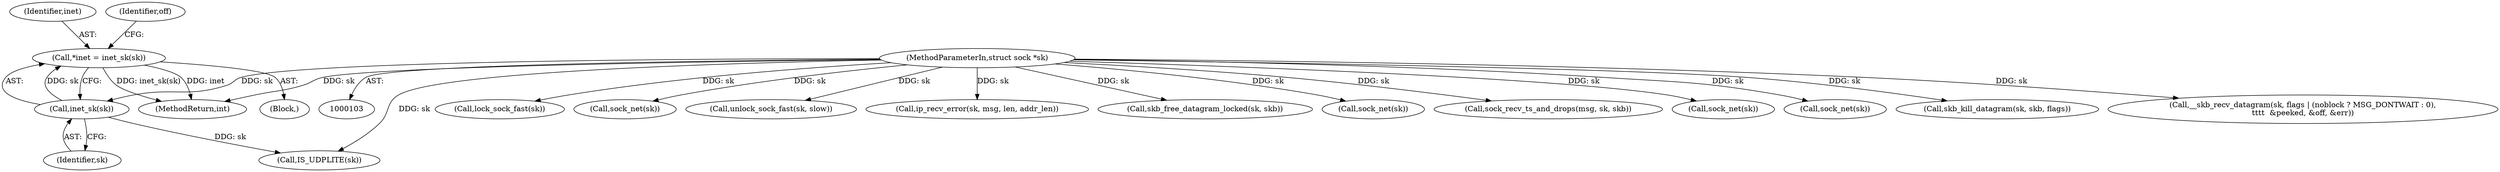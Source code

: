 digraph "0_linux_197c949e7798fbf28cfadc69d9ca0c2abbf93191@pointer" {
"1000112" [label="(Call,*inet = inet_sk(sk))"];
"1000114" [label="(Call,inet_sk(sk))"];
"1000104" [label="(MethodParameterIn,struct sock *sk)"];
"1000334" [label="(Call,lock_sock_fast(sk))"];
"1000344" [label="(Call,sock_net(sk))"];
"1000363" [label="(MethodReturn,int)"];
"1000110" [label="(Block,)"];
"1000353" [label="(Call,unlock_sock_fast(sk, slow))"];
"1000115" [label="(Identifier,sk)"];
"1000136" [label="(Call,ip_recv_error(sk, msg, len, addr_len))"];
"1000325" [label="(Call,skb_free_datagram_locked(sk, skb))"];
"1000113" [label="(Identifier,inet)"];
"1000349" [label="(Call,sock_net(sk))"];
"1000112" [label="(Call,*inet = inet_sk(sk))"];
"1000260" [label="(Call,sock_recv_ts_and_drops(msg, sk, skb))"];
"1000122" [label="(Identifier,off)"];
"1000104" [label="(MethodParameterIn,struct sock *sk)"];
"1000128" [label="(Call,IS_UDPLITE(sk))"];
"1000247" [label="(Call,sock_net(sk))"];
"1000114" [label="(Call,inet_sk(sk))"];
"1000256" [label="(Call,sock_net(sk))"];
"1000338" [label="(Call,skb_kill_datagram(sk, skb, flags))"];
"1000144" [label="(Call,__skb_recv_datagram(sk, flags | (noblock ? MSG_DONTWAIT : 0),\n\t\t\t\t  &peeked, &off, &err))"];
"1000112" -> "1000110"  [label="AST: "];
"1000112" -> "1000114"  [label="CFG: "];
"1000113" -> "1000112"  [label="AST: "];
"1000114" -> "1000112"  [label="AST: "];
"1000122" -> "1000112"  [label="CFG: "];
"1000112" -> "1000363"  [label="DDG: inet_sk(sk)"];
"1000112" -> "1000363"  [label="DDG: inet"];
"1000114" -> "1000112"  [label="DDG: sk"];
"1000114" -> "1000115"  [label="CFG: "];
"1000115" -> "1000114"  [label="AST: "];
"1000104" -> "1000114"  [label="DDG: sk"];
"1000114" -> "1000128"  [label="DDG: sk"];
"1000104" -> "1000103"  [label="AST: "];
"1000104" -> "1000363"  [label="DDG: sk"];
"1000104" -> "1000128"  [label="DDG: sk"];
"1000104" -> "1000136"  [label="DDG: sk"];
"1000104" -> "1000144"  [label="DDG: sk"];
"1000104" -> "1000247"  [label="DDG: sk"];
"1000104" -> "1000256"  [label="DDG: sk"];
"1000104" -> "1000260"  [label="DDG: sk"];
"1000104" -> "1000325"  [label="DDG: sk"];
"1000104" -> "1000334"  [label="DDG: sk"];
"1000104" -> "1000338"  [label="DDG: sk"];
"1000104" -> "1000344"  [label="DDG: sk"];
"1000104" -> "1000349"  [label="DDG: sk"];
"1000104" -> "1000353"  [label="DDG: sk"];
}
